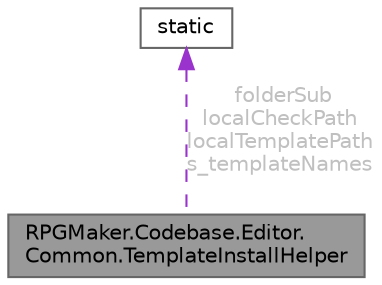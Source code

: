 digraph "RPGMaker.Codebase.Editor.Common.TemplateInstallHelper"
{
 // LATEX_PDF_SIZE
  bgcolor="transparent";
  edge [fontname=Helvetica,fontsize=10,labelfontname=Helvetica,labelfontsize=10];
  node [fontname=Helvetica,fontsize=10,shape=box,height=0.2,width=0.4];
  Node1 [id="Node000001",label="RPGMaker.Codebase.Editor.\lCommon.TemplateInstallHelper",height=0.2,width=0.4,color="gray40", fillcolor="grey60", style="filled", fontcolor="black",tooltip="😁 テンプレート・インストール補助機能"];
  Node2 -> Node1 [id="edge1_Node000001_Node000002",dir="back",color="darkorchid3",style="dashed",tooltip=" ",label=" folderSub\nlocalCheckPath\nlocalTemplatePath\ns_templateNames",fontcolor="grey" ];
  Node2 [id="Node000002",label="static",height=0.2,width=0.4,color="gray40", fillcolor="white", style="filled",tooltip=" "];
}
